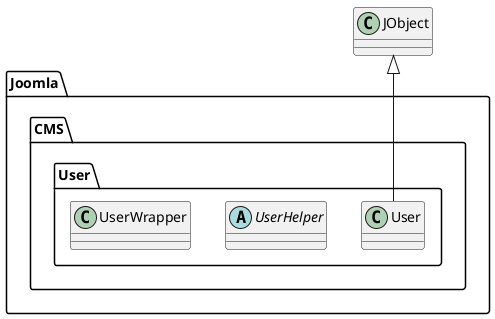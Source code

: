 @startuml
class Joomla.CMS.User.User
JObject <|-- Joomla.CMS.User.User

abstract class Joomla.CMS.User.UserHelper
class Joomla.CMS.User.UserWrapper
@enduml
